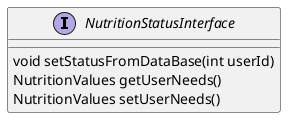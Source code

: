 @startuml


interface NutritionStatusInterface{
void setStatusFromDataBase(int userId)
NutritionValues getUserNeeds()
NutritionValues setUserNeeds()
}


@enduml